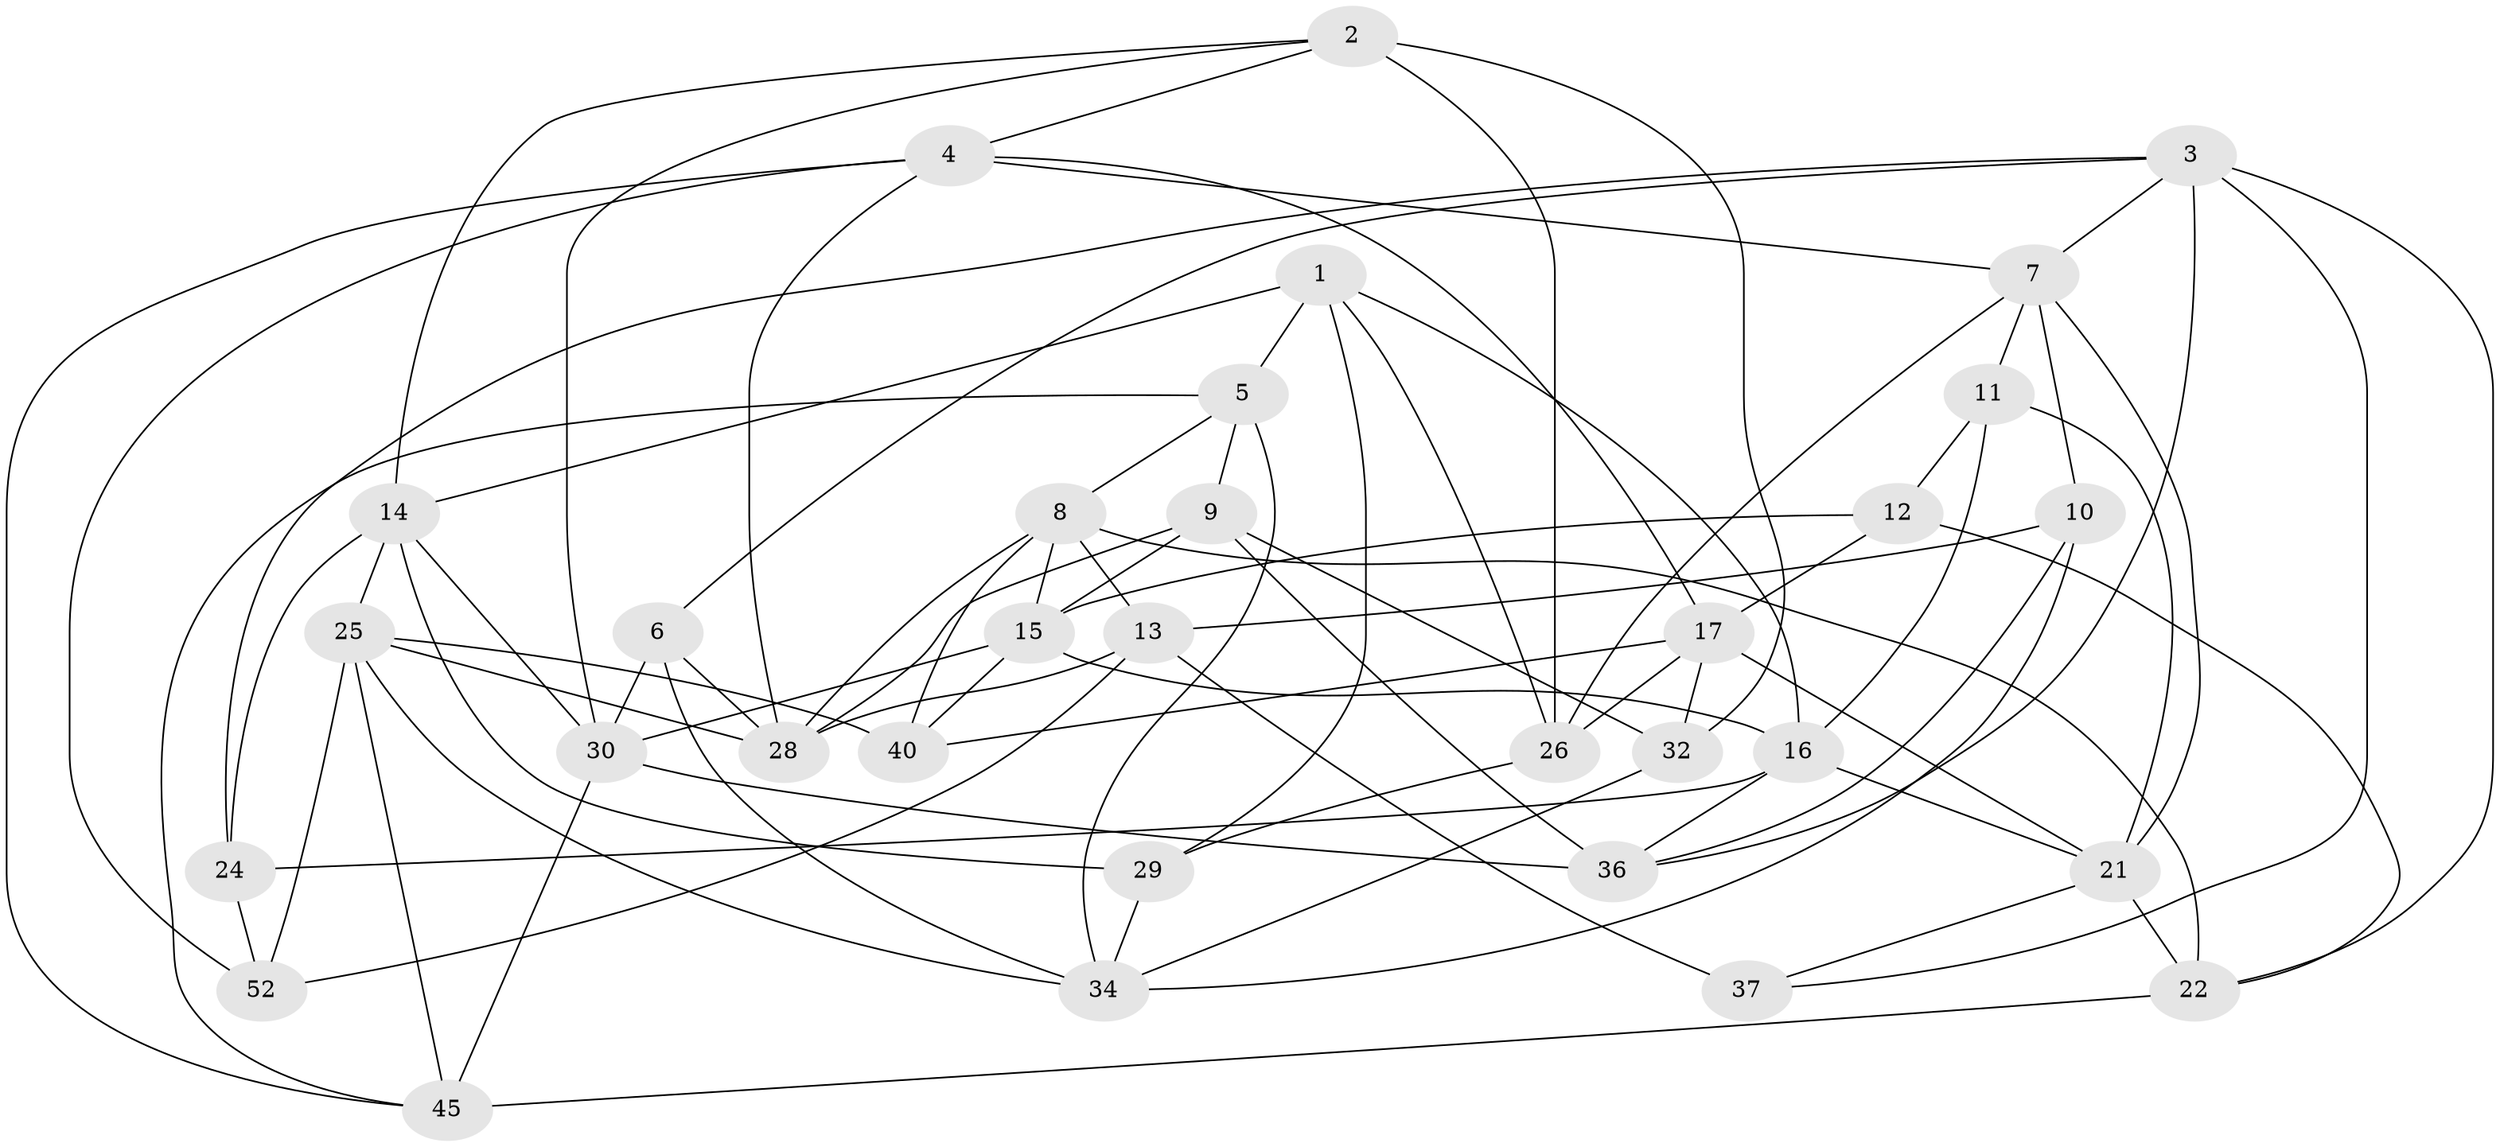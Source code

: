 // Generated by graph-tools (version 1.1) at 2025/24/03/03/25 07:24:27]
// undirected, 32 vertices, 81 edges
graph export_dot {
graph [start="1"]
  node [color=gray90,style=filled];
  1 [super="+27"];
  2 [super="+33"];
  3 [super="+19"];
  4 [super="+20"];
  5 [super="+53"];
  6;
  7 [super="+41"];
  8 [super="+31"];
  9 [super="+42"];
  10;
  11;
  12;
  13 [super="+23"];
  14 [super="+38"];
  15 [super="+18"];
  16 [super="+44"];
  17 [super="+46"];
  21 [super="+51"];
  22 [super="+47"];
  24;
  25 [super="+43"];
  26 [super="+35"];
  28 [super="+49"];
  29;
  30 [super="+50"];
  32;
  34 [super="+48"];
  36 [super="+39"];
  37;
  40;
  45 [super="+54"];
  52;
  1 -- 5 [weight=2];
  1 -- 16;
  1 -- 29;
  1 -- 14;
  1 -- 26;
  2 -- 26 [weight=2];
  2 -- 30;
  2 -- 32;
  2 -- 4;
  2 -- 14;
  3 -- 6;
  3 -- 24;
  3 -- 37;
  3 -- 36;
  3 -- 22;
  3 -- 7;
  4 -- 45;
  4 -- 28;
  4 -- 17;
  4 -- 52;
  4 -- 7;
  5 -- 34;
  5 -- 8;
  5 -- 9;
  5 -- 45;
  6 -- 28;
  6 -- 30;
  6 -- 34;
  7 -- 10;
  7 -- 11;
  7 -- 21;
  7 -- 26;
  8 -- 40;
  8 -- 28;
  8 -- 15;
  8 -- 13;
  8 -- 22;
  9 -- 36 [weight=2];
  9 -- 28;
  9 -- 32;
  9 -- 15;
  10 -- 36;
  10 -- 13;
  10 -- 34;
  11 -- 21;
  11 -- 12;
  11 -- 16;
  12 -- 22;
  12 -- 17;
  12 -- 15;
  13 -- 37 [weight=2];
  13 -- 52;
  13 -- 28;
  14 -- 29;
  14 -- 24;
  14 -- 30;
  14 -- 25;
  15 -- 40;
  15 -- 16;
  15 -- 30;
  16 -- 24;
  16 -- 21;
  16 -- 36;
  17 -- 32;
  17 -- 40;
  17 -- 21;
  17 -- 26;
  21 -- 37;
  21 -- 22;
  22 -- 45 [weight=2];
  24 -- 52;
  25 -- 28;
  25 -- 52;
  25 -- 45;
  25 -- 40;
  25 -- 34;
  26 -- 29;
  29 -- 34;
  30 -- 36;
  30 -- 45;
  32 -- 34;
}
